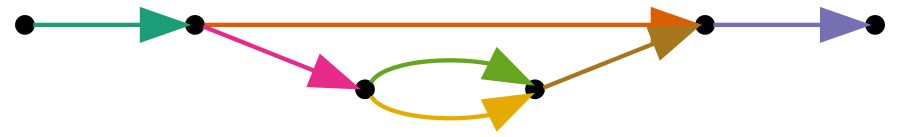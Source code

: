 digraph G {
rankdir=LR;
node [shape=point];
size="6!";
0->2 [color="/dark27/1"];

2->7 [color="/dark27/2"];


7->9 [color="/dark27/3"];

2->11 [color="/dark27/4"];

11->14 [color="/dark27/6"];

11->14 [color="/dark27/5"];

14->7 [color="/dark27/7"];


}


